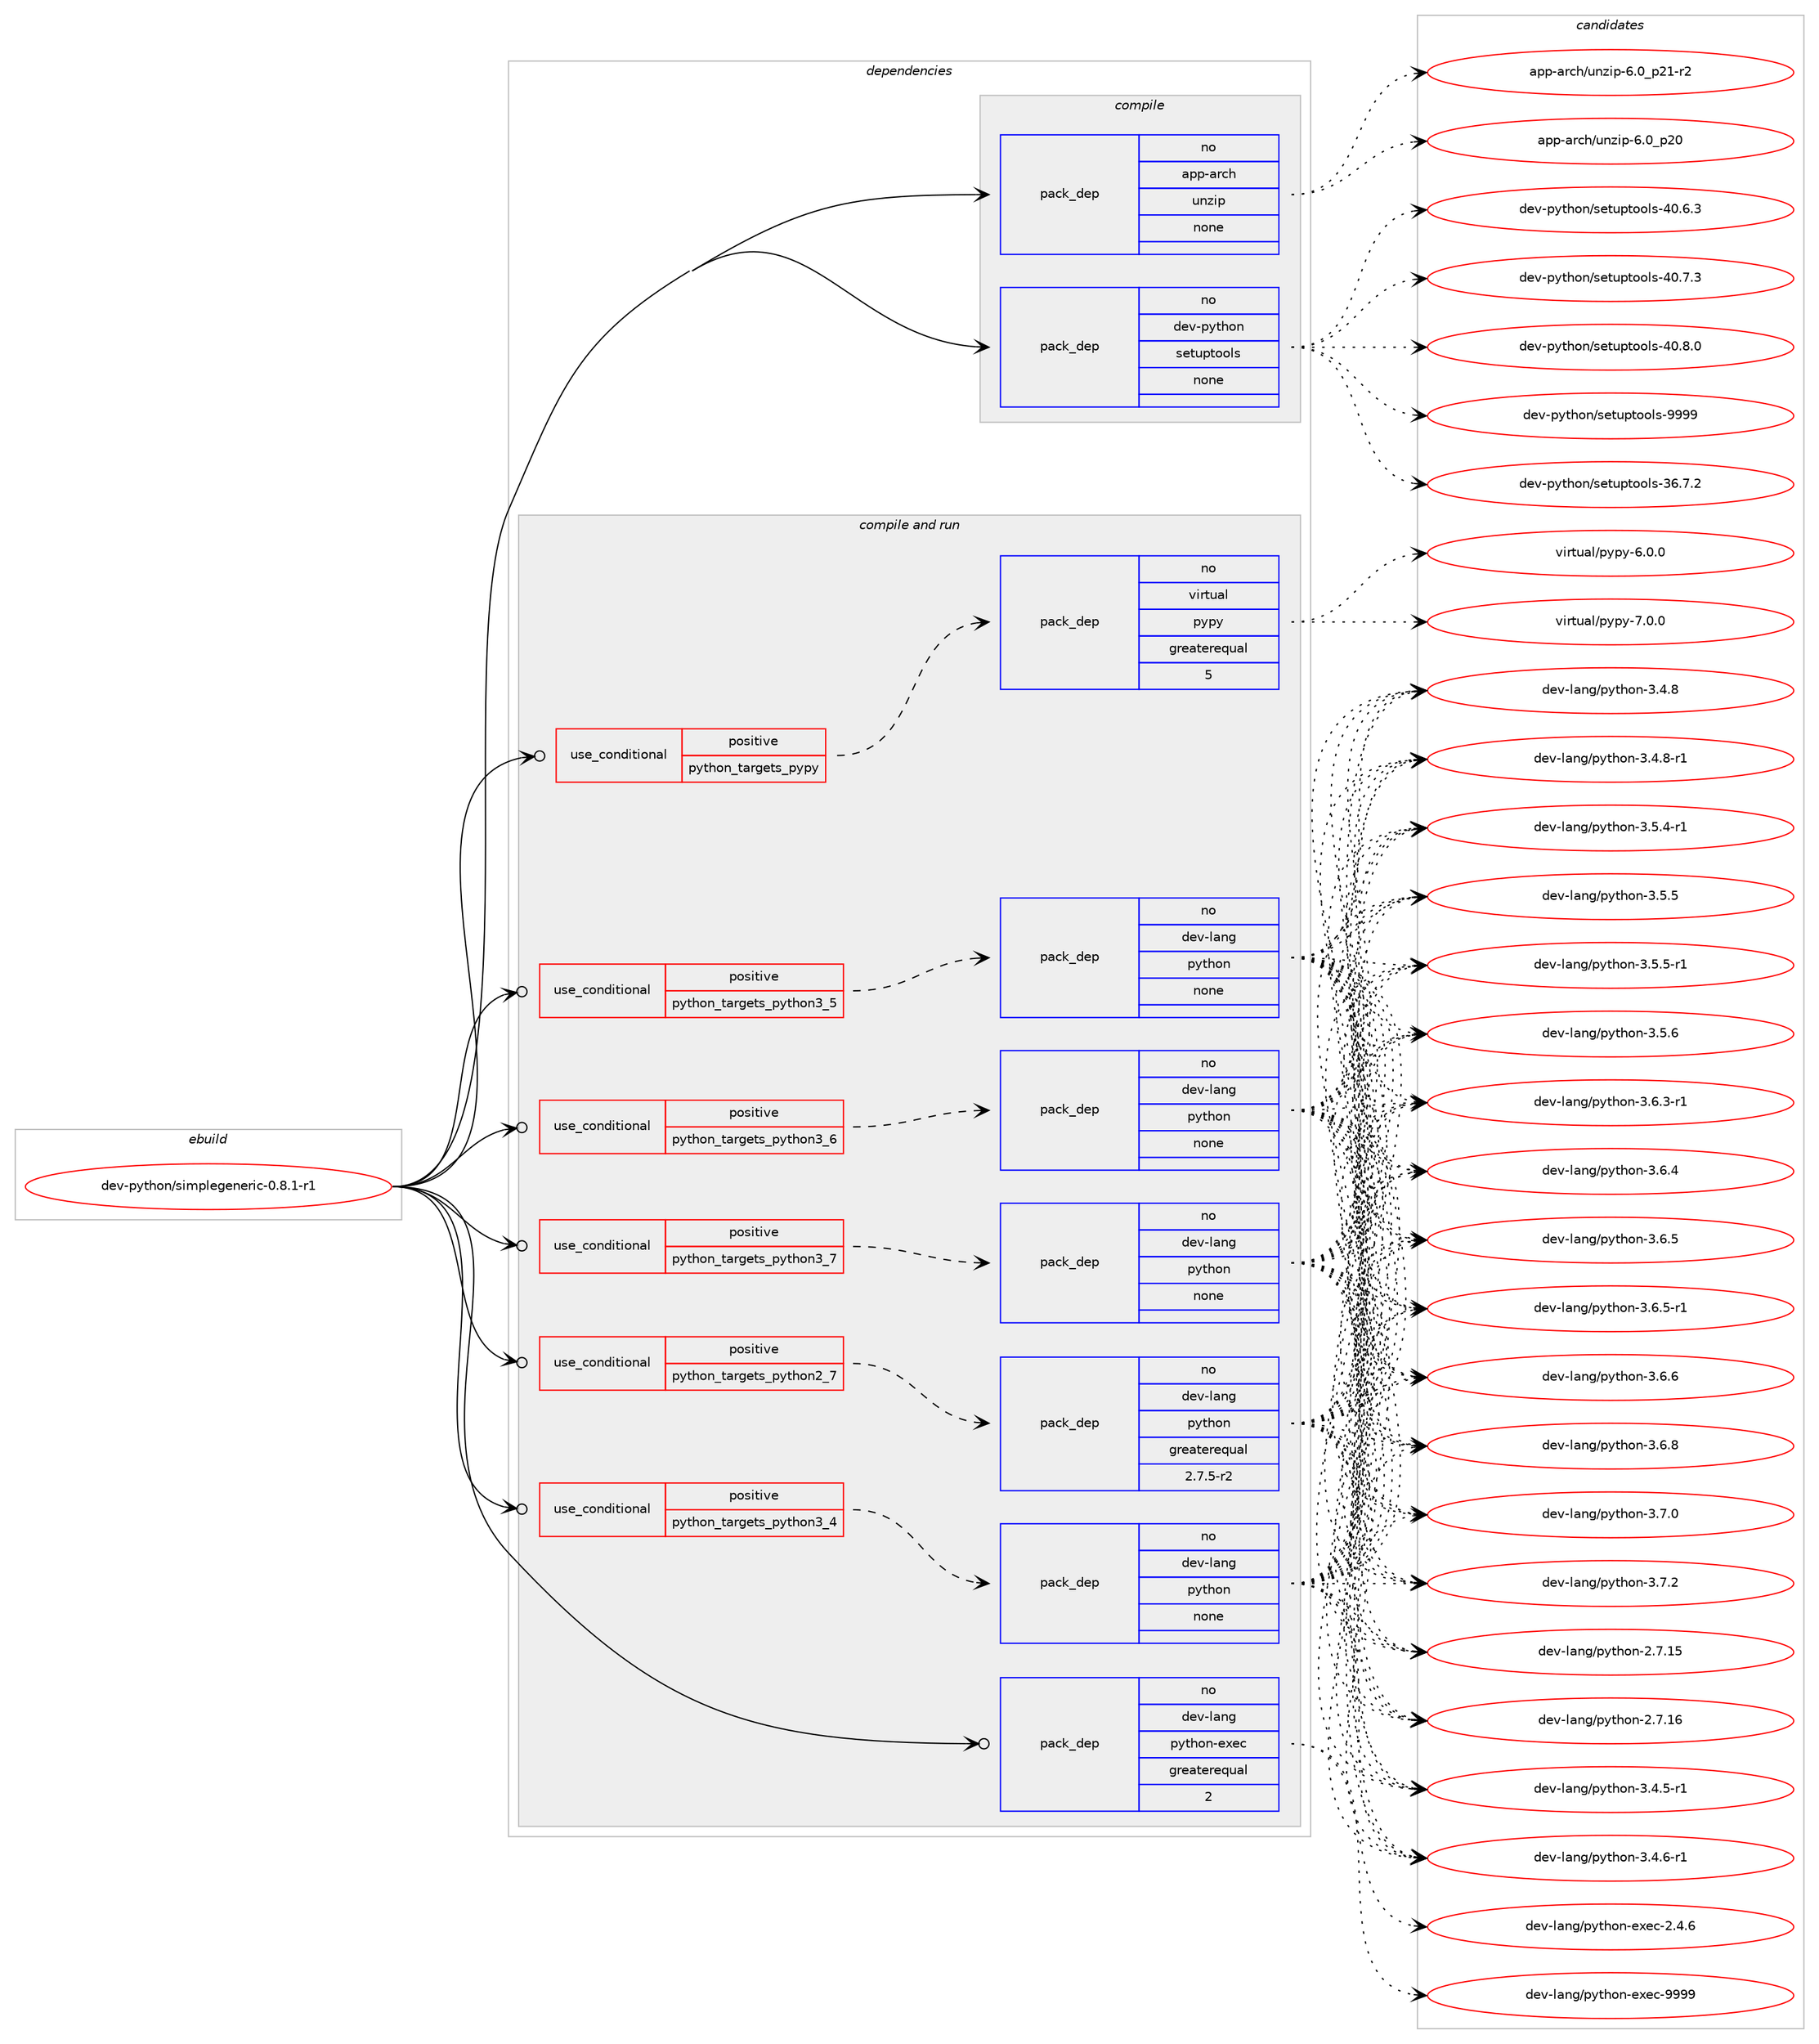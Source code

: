 digraph prolog {

# *************
# Graph options
# *************

newrank=true;
concentrate=true;
compound=true;
graph [rankdir=LR,fontname=Helvetica,fontsize=10,ranksep=1.5];#, ranksep=2.5, nodesep=0.2];
edge  [arrowhead=vee];
node  [fontname=Helvetica,fontsize=10];

# **********
# The ebuild
# **********

subgraph cluster_leftcol {
color=gray;
rank=same;
label=<<i>ebuild</i>>;
id [label="dev-python/simplegeneric-0.8.1-r1", color=red, width=4, href="../dev-python/simplegeneric-0.8.1-r1.svg"];
}

# ****************
# The dependencies
# ****************

subgraph cluster_midcol {
color=gray;
label=<<i>dependencies</i>>;
subgraph cluster_compile {
fillcolor="#eeeeee";
style=filled;
label=<<i>compile</i>>;
subgraph pack1033171 {
dependency1441105 [label=<<TABLE BORDER="0" CELLBORDER="1" CELLSPACING="0" CELLPADDING="4" WIDTH="220"><TR><TD ROWSPAN="6" CELLPADDING="30">pack_dep</TD></TR><TR><TD WIDTH="110">no</TD></TR><TR><TD>app-arch</TD></TR><TR><TD>unzip</TD></TR><TR><TD>none</TD></TR><TR><TD></TD></TR></TABLE>>, shape=none, color=blue];
}
id:e -> dependency1441105:w [weight=20,style="solid",arrowhead="vee"];
subgraph pack1033172 {
dependency1441106 [label=<<TABLE BORDER="0" CELLBORDER="1" CELLSPACING="0" CELLPADDING="4" WIDTH="220"><TR><TD ROWSPAN="6" CELLPADDING="30">pack_dep</TD></TR><TR><TD WIDTH="110">no</TD></TR><TR><TD>dev-python</TD></TR><TR><TD>setuptools</TD></TR><TR><TD>none</TD></TR><TR><TD></TD></TR></TABLE>>, shape=none, color=blue];
}
id:e -> dependency1441106:w [weight=20,style="solid",arrowhead="vee"];
}
subgraph cluster_compileandrun {
fillcolor="#eeeeee";
style=filled;
label=<<i>compile and run</i>>;
subgraph cond384572 {
dependency1441107 [label=<<TABLE BORDER="0" CELLBORDER="1" CELLSPACING="0" CELLPADDING="4"><TR><TD ROWSPAN="3" CELLPADDING="10">use_conditional</TD></TR><TR><TD>positive</TD></TR><TR><TD>python_targets_pypy</TD></TR></TABLE>>, shape=none, color=red];
subgraph pack1033173 {
dependency1441108 [label=<<TABLE BORDER="0" CELLBORDER="1" CELLSPACING="0" CELLPADDING="4" WIDTH="220"><TR><TD ROWSPAN="6" CELLPADDING="30">pack_dep</TD></TR><TR><TD WIDTH="110">no</TD></TR><TR><TD>virtual</TD></TR><TR><TD>pypy</TD></TR><TR><TD>greaterequal</TD></TR><TR><TD>5</TD></TR></TABLE>>, shape=none, color=blue];
}
dependency1441107:e -> dependency1441108:w [weight=20,style="dashed",arrowhead="vee"];
}
id:e -> dependency1441107:w [weight=20,style="solid",arrowhead="odotvee"];
subgraph cond384573 {
dependency1441109 [label=<<TABLE BORDER="0" CELLBORDER="1" CELLSPACING="0" CELLPADDING="4"><TR><TD ROWSPAN="3" CELLPADDING="10">use_conditional</TD></TR><TR><TD>positive</TD></TR><TR><TD>python_targets_python2_7</TD></TR></TABLE>>, shape=none, color=red];
subgraph pack1033174 {
dependency1441110 [label=<<TABLE BORDER="0" CELLBORDER="1" CELLSPACING="0" CELLPADDING="4" WIDTH="220"><TR><TD ROWSPAN="6" CELLPADDING="30">pack_dep</TD></TR><TR><TD WIDTH="110">no</TD></TR><TR><TD>dev-lang</TD></TR><TR><TD>python</TD></TR><TR><TD>greaterequal</TD></TR><TR><TD>2.7.5-r2</TD></TR></TABLE>>, shape=none, color=blue];
}
dependency1441109:e -> dependency1441110:w [weight=20,style="dashed",arrowhead="vee"];
}
id:e -> dependency1441109:w [weight=20,style="solid",arrowhead="odotvee"];
subgraph cond384574 {
dependency1441111 [label=<<TABLE BORDER="0" CELLBORDER="1" CELLSPACING="0" CELLPADDING="4"><TR><TD ROWSPAN="3" CELLPADDING="10">use_conditional</TD></TR><TR><TD>positive</TD></TR><TR><TD>python_targets_python3_4</TD></TR></TABLE>>, shape=none, color=red];
subgraph pack1033175 {
dependency1441112 [label=<<TABLE BORDER="0" CELLBORDER="1" CELLSPACING="0" CELLPADDING="4" WIDTH="220"><TR><TD ROWSPAN="6" CELLPADDING="30">pack_dep</TD></TR><TR><TD WIDTH="110">no</TD></TR><TR><TD>dev-lang</TD></TR><TR><TD>python</TD></TR><TR><TD>none</TD></TR><TR><TD></TD></TR></TABLE>>, shape=none, color=blue];
}
dependency1441111:e -> dependency1441112:w [weight=20,style="dashed",arrowhead="vee"];
}
id:e -> dependency1441111:w [weight=20,style="solid",arrowhead="odotvee"];
subgraph cond384575 {
dependency1441113 [label=<<TABLE BORDER="0" CELLBORDER="1" CELLSPACING="0" CELLPADDING="4"><TR><TD ROWSPAN="3" CELLPADDING="10">use_conditional</TD></TR><TR><TD>positive</TD></TR><TR><TD>python_targets_python3_5</TD></TR></TABLE>>, shape=none, color=red];
subgraph pack1033176 {
dependency1441114 [label=<<TABLE BORDER="0" CELLBORDER="1" CELLSPACING="0" CELLPADDING="4" WIDTH="220"><TR><TD ROWSPAN="6" CELLPADDING="30">pack_dep</TD></TR><TR><TD WIDTH="110">no</TD></TR><TR><TD>dev-lang</TD></TR><TR><TD>python</TD></TR><TR><TD>none</TD></TR><TR><TD></TD></TR></TABLE>>, shape=none, color=blue];
}
dependency1441113:e -> dependency1441114:w [weight=20,style="dashed",arrowhead="vee"];
}
id:e -> dependency1441113:w [weight=20,style="solid",arrowhead="odotvee"];
subgraph cond384576 {
dependency1441115 [label=<<TABLE BORDER="0" CELLBORDER="1" CELLSPACING="0" CELLPADDING="4"><TR><TD ROWSPAN="3" CELLPADDING="10">use_conditional</TD></TR><TR><TD>positive</TD></TR><TR><TD>python_targets_python3_6</TD></TR></TABLE>>, shape=none, color=red];
subgraph pack1033177 {
dependency1441116 [label=<<TABLE BORDER="0" CELLBORDER="1" CELLSPACING="0" CELLPADDING="4" WIDTH="220"><TR><TD ROWSPAN="6" CELLPADDING="30">pack_dep</TD></TR><TR><TD WIDTH="110">no</TD></TR><TR><TD>dev-lang</TD></TR><TR><TD>python</TD></TR><TR><TD>none</TD></TR><TR><TD></TD></TR></TABLE>>, shape=none, color=blue];
}
dependency1441115:e -> dependency1441116:w [weight=20,style="dashed",arrowhead="vee"];
}
id:e -> dependency1441115:w [weight=20,style="solid",arrowhead="odotvee"];
subgraph cond384577 {
dependency1441117 [label=<<TABLE BORDER="0" CELLBORDER="1" CELLSPACING="0" CELLPADDING="4"><TR><TD ROWSPAN="3" CELLPADDING="10">use_conditional</TD></TR><TR><TD>positive</TD></TR><TR><TD>python_targets_python3_7</TD></TR></TABLE>>, shape=none, color=red];
subgraph pack1033178 {
dependency1441118 [label=<<TABLE BORDER="0" CELLBORDER="1" CELLSPACING="0" CELLPADDING="4" WIDTH="220"><TR><TD ROWSPAN="6" CELLPADDING="30">pack_dep</TD></TR><TR><TD WIDTH="110">no</TD></TR><TR><TD>dev-lang</TD></TR><TR><TD>python</TD></TR><TR><TD>none</TD></TR><TR><TD></TD></TR></TABLE>>, shape=none, color=blue];
}
dependency1441117:e -> dependency1441118:w [weight=20,style="dashed",arrowhead="vee"];
}
id:e -> dependency1441117:w [weight=20,style="solid",arrowhead="odotvee"];
subgraph pack1033179 {
dependency1441119 [label=<<TABLE BORDER="0" CELLBORDER="1" CELLSPACING="0" CELLPADDING="4" WIDTH="220"><TR><TD ROWSPAN="6" CELLPADDING="30">pack_dep</TD></TR><TR><TD WIDTH="110">no</TD></TR><TR><TD>dev-lang</TD></TR><TR><TD>python-exec</TD></TR><TR><TD>greaterequal</TD></TR><TR><TD>2</TD></TR></TABLE>>, shape=none, color=blue];
}
id:e -> dependency1441119:w [weight=20,style="solid",arrowhead="odotvee"];
}
subgraph cluster_run {
fillcolor="#eeeeee";
style=filled;
label=<<i>run</i>>;
}
}

# **************
# The candidates
# **************

subgraph cluster_choices {
rank=same;
color=gray;
label=<<i>candidates</i>>;

subgraph choice1033171 {
color=black;
nodesep=1;
choice971121124597114991044711711012210511245544648951125048 [label="app-arch/unzip-6.0_p20", color=red, width=4,href="../app-arch/unzip-6.0_p20.svg"];
choice9711211245971149910447117110122105112455446489511250494511450 [label="app-arch/unzip-6.0_p21-r2", color=red, width=4,href="../app-arch/unzip-6.0_p21-r2.svg"];
dependency1441105:e -> choice971121124597114991044711711012210511245544648951125048:w [style=dotted,weight="100"];
dependency1441105:e -> choice9711211245971149910447117110122105112455446489511250494511450:w [style=dotted,weight="100"];
}
subgraph choice1033172 {
color=black;
nodesep=1;
choice100101118451121211161041111104711510111611711211611111110811545515446554650 [label="dev-python/setuptools-36.7.2", color=red, width=4,href="../dev-python/setuptools-36.7.2.svg"];
choice100101118451121211161041111104711510111611711211611111110811545524846544651 [label="dev-python/setuptools-40.6.3", color=red, width=4,href="../dev-python/setuptools-40.6.3.svg"];
choice100101118451121211161041111104711510111611711211611111110811545524846554651 [label="dev-python/setuptools-40.7.3", color=red, width=4,href="../dev-python/setuptools-40.7.3.svg"];
choice100101118451121211161041111104711510111611711211611111110811545524846564648 [label="dev-python/setuptools-40.8.0", color=red, width=4,href="../dev-python/setuptools-40.8.0.svg"];
choice10010111845112121116104111110471151011161171121161111111081154557575757 [label="dev-python/setuptools-9999", color=red, width=4,href="../dev-python/setuptools-9999.svg"];
dependency1441106:e -> choice100101118451121211161041111104711510111611711211611111110811545515446554650:w [style=dotted,weight="100"];
dependency1441106:e -> choice100101118451121211161041111104711510111611711211611111110811545524846544651:w [style=dotted,weight="100"];
dependency1441106:e -> choice100101118451121211161041111104711510111611711211611111110811545524846554651:w [style=dotted,weight="100"];
dependency1441106:e -> choice100101118451121211161041111104711510111611711211611111110811545524846564648:w [style=dotted,weight="100"];
dependency1441106:e -> choice10010111845112121116104111110471151011161171121161111111081154557575757:w [style=dotted,weight="100"];
}
subgraph choice1033173 {
color=black;
nodesep=1;
choice1181051141161179710847112121112121455446484648 [label="virtual/pypy-6.0.0", color=red, width=4,href="../virtual/pypy-6.0.0.svg"];
choice1181051141161179710847112121112121455546484648 [label="virtual/pypy-7.0.0", color=red, width=4,href="../virtual/pypy-7.0.0.svg"];
dependency1441108:e -> choice1181051141161179710847112121112121455446484648:w [style=dotted,weight="100"];
dependency1441108:e -> choice1181051141161179710847112121112121455546484648:w [style=dotted,weight="100"];
}
subgraph choice1033174 {
color=black;
nodesep=1;
choice10010111845108971101034711212111610411111045504655464953 [label="dev-lang/python-2.7.15", color=red, width=4,href="../dev-lang/python-2.7.15.svg"];
choice10010111845108971101034711212111610411111045504655464954 [label="dev-lang/python-2.7.16", color=red, width=4,href="../dev-lang/python-2.7.16.svg"];
choice1001011184510897110103471121211161041111104551465246534511449 [label="dev-lang/python-3.4.5-r1", color=red, width=4,href="../dev-lang/python-3.4.5-r1.svg"];
choice1001011184510897110103471121211161041111104551465246544511449 [label="dev-lang/python-3.4.6-r1", color=red, width=4,href="../dev-lang/python-3.4.6-r1.svg"];
choice100101118451089711010347112121116104111110455146524656 [label="dev-lang/python-3.4.8", color=red, width=4,href="../dev-lang/python-3.4.8.svg"];
choice1001011184510897110103471121211161041111104551465246564511449 [label="dev-lang/python-3.4.8-r1", color=red, width=4,href="../dev-lang/python-3.4.8-r1.svg"];
choice1001011184510897110103471121211161041111104551465346524511449 [label="dev-lang/python-3.5.4-r1", color=red, width=4,href="../dev-lang/python-3.5.4-r1.svg"];
choice100101118451089711010347112121116104111110455146534653 [label="dev-lang/python-3.5.5", color=red, width=4,href="../dev-lang/python-3.5.5.svg"];
choice1001011184510897110103471121211161041111104551465346534511449 [label="dev-lang/python-3.5.5-r1", color=red, width=4,href="../dev-lang/python-3.5.5-r1.svg"];
choice100101118451089711010347112121116104111110455146534654 [label="dev-lang/python-3.5.6", color=red, width=4,href="../dev-lang/python-3.5.6.svg"];
choice1001011184510897110103471121211161041111104551465446514511449 [label="dev-lang/python-3.6.3-r1", color=red, width=4,href="../dev-lang/python-3.6.3-r1.svg"];
choice100101118451089711010347112121116104111110455146544652 [label="dev-lang/python-3.6.4", color=red, width=4,href="../dev-lang/python-3.6.4.svg"];
choice100101118451089711010347112121116104111110455146544653 [label="dev-lang/python-3.6.5", color=red, width=4,href="../dev-lang/python-3.6.5.svg"];
choice1001011184510897110103471121211161041111104551465446534511449 [label="dev-lang/python-3.6.5-r1", color=red, width=4,href="../dev-lang/python-3.6.5-r1.svg"];
choice100101118451089711010347112121116104111110455146544654 [label="dev-lang/python-3.6.6", color=red, width=4,href="../dev-lang/python-3.6.6.svg"];
choice100101118451089711010347112121116104111110455146544656 [label="dev-lang/python-3.6.8", color=red, width=4,href="../dev-lang/python-3.6.8.svg"];
choice100101118451089711010347112121116104111110455146554648 [label="dev-lang/python-3.7.0", color=red, width=4,href="../dev-lang/python-3.7.0.svg"];
choice100101118451089711010347112121116104111110455146554650 [label="dev-lang/python-3.7.2", color=red, width=4,href="../dev-lang/python-3.7.2.svg"];
dependency1441110:e -> choice10010111845108971101034711212111610411111045504655464953:w [style=dotted,weight="100"];
dependency1441110:e -> choice10010111845108971101034711212111610411111045504655464954:w [style=dotted,weight="100"];
dependency1441110:e -> choice1001011184510897110103471121211161041111104551465246534511449:w [style=dotted,weight="100"];
dependency1441110:e -> choice1001011184510897110103471121211161041111104551465246544511449:w [style=dotted,weight="100"];
dependency1441110:e -> choice100101118451089711010347112121116104111110455146524656:w [style=dotted,weight="100"];
dependency1441110:e -> choice1001011184510897110103471121211161041111104551465246564511449:w [style=dotted,weight="100"];
dependency1441110:e -> choice1001011184510897110103471121211161041111104551465346524511449:w [style=dotted,weight="100"];
dependency1441110:e -> choice100101118451089711010347112121116104111110455146534653:w [style=dotted,weight="100"];
dependency1441110:e -> choice1001011184510897110103471121211161041111104551465346534511449:w [style=dotted,weight="100"];
dependency1441110:e -> choice100101118451089711010347112121116104111110455146534654:w [style=dotted,weight="100"];
dependency1441110:e -> choice1001011184510897110103471121211161041111104551465446514511449:w [style=dotted,weight="100"];
dependency1441110:e -> choice100101118451089711010347112121116104111110455146544652:w [style=dotted,weight="100"];
dependency1441110:e -> choice100101118451089711010347112121116104111110455146544653:w [style=dotted,weight="100"];
dependency1441110:e -> choice1001011184510897110103471121211161041111104551465446534511449:w [style=dotted,weight="100"];
dependency1441110:e -> choice100101118451089711010347112121116104111110455146544654:w [style=dotted,weight="100"];
dependency1441110:e -> choice100101118451089711010347112121116104111110455146544656:w [style=dotted,weight="100"];
dependency1441110:e -> choice100101118451089711010347112121116104111110455146554648:w [style=dotted,weight="100"];
dependency1441110:e -> choice100101118451089711010347112121116104111110455146554650:w [style=dotted,weight="100"];
}
subgraph choice1033175 {
color=black;
nodesep=1;
choice10010111845108971101034711212111610411111045504655464953 [label="dev-lang/python-2.7.15", color=red, width=4,href="../dev-lang/python-2.7.15.svg"];
choice10010111845108971101034711212111610411111045504655464954 [label="dev-lang/python-2.7.16", color=red, width=4,href="../dev-lang/python-2.7.16.svg"];
choice1001011184510897110103471121211161041111104551465246534511449 [label="dev-lang/python-3.4.5-r1", color=red, width=4,href="../dev-lang/python-3.4.5-r1.svg"];
choice1001011184510897110103471121211161041111104551465246544511449 [label="dev-lang/python-3.4.6-r1", color=red, width=4,href="../dev-lang/python-3.4.6-r1.svg"];
choice100101118451089711010347112121116104111110455146524656 [label="dev-lang/python-3.4.8", color=red, width=4,href="../dev-lang/python-3.4.8.svg"];
choice1001011184510897110103471121211161041111104551465246564511449 [label="dev-lang/python-3.4.8-r1", color=red, width=4,href="../dev-lang/python-3.4.8-r1.svg"];
choice1001011184510897110103471121211161041111104551465346524511449 [label="dev-lang/python-3.5.4-r1", color=red, width=4,href="../dev-lang/python-3.5.4-r1.svg"];
choice100101118451089711010347112121116104111110455146534653 [label="dev-lang/python-3.5.5", color=red, width=4,href="../dev-lang/python-3.5.5.svg"];
choice1001011184510897110103471121211161041111104551465346534511449 [label="dev-lang/python-3.5.5-r1", color=red, width=4,href="../dev-lang/python-3.5.5-r1.svg"];
choice100101118451089711010347112121116104111110455146534654 [label="dev-lang/python-3.5.6", color=red, width=4,href="../dev-lang/python-3.5.6.svg"];
choice1001011184510897110103471121211161041111104551465446514511449 [label="dev-lang/python-3.6.3-r1", color=red, width=4,href="../dev-lang/python-3.6.3-r1.svg"];
choice100101118451089711010347112121116104111110455146544652 [label="dev-lang/python-3.6.4", color=red, width=4,href="../dev-lang/python-3.6.4.svg"];
choice100101118451089711010347112121116104111110455146544653 [label="dev-lang/python-3.6.5", color=red, width=4,href="../dev-lang/python-3.6.5.svg"];
choice1001011184510897110103471121211161041111104551465446534511449 [label="dev-lang/python-3.6.5-r1", color=red, width=4,href="../dev-lang/python-3.6.5-r1.svg"];
choice100101118451089711010347112121116104111110455146544654 [label="dev-lang/python-3.6.6", color=red, width=4,href="../dev-lang/python-3.6.6.svg"];
choice100101118451089711010347112121116104111110455146544656 [label="dev-lang/python-3.6.8", color=red, width=4,href="../dev-lang/python-3.6.8.svg"];
choice100101118451089711010347112121116104111110455146554648 [label="dev-lang/python-3.7.0", color=red, width=4,href="../dev-lang/python-3.7.0.svg"];
choice100101118451089711010347112121116104111110455146554650 [label="dev-lang/python-3.7.2", color=red, width=4,href="../dev-lang/python-3.7.2.svg"];
dependency1441112:e -> choice10010111845108971101034711212111610411111045504655464953:w [style=dotted,weight="100"];
dependency1441112:e -> choice10010111845108971101034711212111610411111045504655464954:w [style=dotted,weight="100"];
dependency1441112:e -> choice1001011184510897110103471121211161041111104551465246534511449:w [style=dotted,weight="100"];
dependency1441112:e -> choice1001011184510897110103471121211161041111104551465246544511449:w [style=dotted,weight="100"];
dependency1441112:e -> choice100101118451089711010347112121116104111110455146524656:w [style=dotted,weight="100"];
dependency1441112:e -> choice1001011184510897110103471121211161041111104551465246564511449:w [style=dotted,weight="100"];
dependency1441112:e -> choice1001011184510897110103471121211161041111104551465346524511449:w [style=dotted,weight="100"];
dependency1441112:e -> choice100101118451089711010347112121116104111110455146534653:w [style=dotted,weight="100"];
dependency1441112:e -> choice1001011184510897110103471121211161041111104551465346534511449:w [style=dotted,weight="100"];
dependency1441112:e -> choice100101118451089711010347112121116104111110455146534654:w [style=dotted,weight="100"];
dependency1441112:e -> choice1001011184510897110103471121211161041111104551465446514511449:w [style=dotted,weight="100"];
dependency1441112:e -> choice100101118451089711010347112121116104111110455146544652:w [style=dotted,weight="100"];
dependency1441112:e -> choice100101118451089711010347112121116104111110455146544653:w [style=dotted,weight="100"];
dependency1441112:e -> choice1001011184510897110103471121211161041111104551465446534511449:w [style=dotted,weight="100"];
dependency1441112:e -> choice100101118451089711010347112121116104111110455146544654:w [style=dotted,weight="100"];
dependency1441112:e -> choice100101118451089711010347112121116104111110455146544656:w [style=dotted,weight="100"];
dependency1441112:e -> choice100101118451089711010347112121116104111110455146554648:w [style=dotted,weight="100"];
dependency1441112:e -> choice100101118451089711010347112121116104111110455146554650:w [style=dotted,weight="100"];
}
subgraph choice1033176 {
color=black;
nodesep=1;
choice10010111845108971101034711212111610411111045504655464953 [label="dev-lang/python-2.7.15", color=red, width=4,href="../dev-lang/python-2.7.15.svg"];
choice10010111845108971101034711212111610411111045504655464954 [label="dev-lang/python-2.7.16", color=red, width=4,href="../dev-lang/python-2.7.16.svg"];
choice1001011184510897110103471121211161041111104551465246534511449 [label="dev-lang/python-3.4.5-r1", color=red, width=4,href="../dev-lang/python-3.4.5-r1.svg"];
choice1001011184510897110103471121211161041111104551465246544511449 [label="dev-lang/python-3.4.6-r1", color=red, width=4,href="../dev-lang/python-3.4.6-r1.svg"];
choice100101118451089711010347112121116104111110455146524656 [label="dev-lang/python-3.4.8", color=red, width=4,href="../dev-lang/python-3.4.8.svg"];
choice1001011184510897110103471121211161041111104551465246564511449 [label="dev-lang/python-3.4.8-r1", color=red, width=4,href="../dev-lang/python-3.4.8-r1.svg"];
choice1001011184510897110103471121211161041111104551465346524511449 [label="dev-lang/python-3.5.4-r1", color=red, width=4,href="../dev-lang/python-3.5.4-r1.svg"];
choice100101118451089711010347112121116104111110455146534653 [label="dev-lang/python-3.5.5", color=red, width=4,href="../dev-lang/python-3.5.5.svg"];
choice1001011184510897110103471121211161041111104551465346534511449 [label="dev-lang/python-3.5.5-r1", color=red, width=4,href="../dev-lang/python-3.5.5-r1.svg"];
choice100101118451089711010347112121116104111110455146534654 [label="dev-lang/python-3.5.6", color=red, width=4,href="../dev-lang/python-3.5.6.svg"];
choice1001011184510897110103471121211161041111104551465446514511449 [label="dev-lang/python-3.6.3-r1", color=red, width=4,href="../dev-lang/python-3.6.3-r1.svg"];
choice100101118451089711010347112121116104111110455146544652 [label="dev-lang/python-3.6.4", color=red, width=4,href="../dev-lang/python-3.6.4.svg"];
choice100101118451089711010347112121116104111110455146544653 [label="dev-lang/python-3.6.5", color=red, width=4,href="../dev-lang/python-3.6.5.svg"];
choice1001011184510897110103471121211161041111104551465446534511449 [label="dev-lang/python-3.6.5-r1", color=red, width=4,href="../dev-lang/python-3.6.5-r1.svg"];
choice100101118451089711010347112121116104111110455146544654 [label="dev-lang/python-3.6.6", color=red, width=4,href="../dev-lang/python-3.6.6.svg"];
choice100101118451089711010347112121116104111110455146544656 [label="dev-lang/python-3.6.8", color=red, width=4,href="../dev-lang/python-3.6.8.svg"];
choice100101118451089711010347112121116104111110455146554648 [label="dev-lang/python-3.7.0", color=red, width=4,href="../dev-lang/python-3.7.0.svg"];
choice100101118451089711010347112121116104111110455146554650 [label="dev-lang/python-3.7.2", color=red, width=4,href="../dev-lang/python-3.7.2.svg"];
dependency1441114:e -> choice10010111845108971101034711212111610411111045504655464953:w [style=dotted,weight="100"];
dependency1441114:e -> choice10010111845108971101034711212111610411111045504655464954:w [style=dotted,weight="100"];
dependency1441114:e -> choice1001011184510897110103471121211161041111104551465246534511449:w [style=dotted,weight="100"];
dependency1441114:e -> choice1001011184510897110103471121211161041111104551465246544511449:w [style=dotted,weight="100"];
dependency1441114:e -> choice100101118451089711010347112121116104111110455146524656:w [style=dotted,weight="100"];
dependency1441114:e -> choice1001011184510897110103471121211161041111104551465246564511449:w [style=dotted,weight="100"];
dependency1441114:e -> choice1001011184510897110103471121211161041111104551465346524511449:w [style=dotted,weight="100"];
dependency1441114:e -> choice100101118451089711010347112121116104111110455146534653:w [style=dotted,weight="100"];
dependency1441114:e -> choice1001011184510897110103471121211161041111104551465346534511449:w [style=dotted,weight="100"];
dependency1441114:e -> choice100101118451089711010347112121116104111110455146534654:w [style=dotted,weight="100"];
dependency1441114:e -> choice1001011184510897110103471121211161041111104551465446514511449:w [style=dotted,weight="100"];
dependency1441114:e -> choice100101118451089711010347112121116104111110455146544652:w [style=dotted,weight="100"];
dependency1441114:e -> choice100101118451089711010347112121116104111110455146544653:w [style=dotted,weight="100"];
dependency1441114:e -> choice1001011184510897110103471121211161041111104551465446534511449:w [style=dotted,weight="100"];
dependency1441114:e -> choice100101118451089711010347112121116104111110455146544654:w [style=dotted,weight="100"];
dependency1441114:e -> choice100101118451089711010347112121116104111110455146544656:w [style=dotted,weight="100"];
dependency1441114:e -> choice100101118451089711010347112121116104111110455146554648:w [style=dotted,weight="100"];
dependency1441114:e -> choice100101118451089711010347112121116104111110455146554650:w [style=dotted,weight="100"];
}
subgraph choice1033177 {
color=black;
nodesep=1;
choice10010111845108971101034711212111610411111045504655464953 [label="dev-lang/python-2.7.15", color=red, width=4,href="../dev-lang/python-2.7.15.svg"];
choice10010111845108971101034711212111610411111045504655464954 [label="dev-lang/python-2.7.16", color=red, width=4,href="../dev-lang/python-2.7.16.svg"];
choice1001011184510897110103471121211161041111104551465246534511449 [label="dev-lang/python-3.4.5-r1", color=red, width=4,href="../dev-lang/python-3.4.5-r1.svg"];
choice1001011184510897110103471121211161041111104551465246544511449 [label="dev-lang/python-3.4.6-r1", color=red, width=4,href="../dev-lang/python-3.4.6-r1.svg"];
choice100101118451089711010347112121116104111110455146524656 [label="dev-lang/python-3.4.8", color=red, width=4,href="../dev-lang/python-3.4.8.svg"];
choice1001011184510897110103471121211161041111104551465246564511449 [label="dev-lang/python-3.4.8-r1", color=red, width=4,href="../dev-lang/python-3.4.8-r1.svg"];
choice1001011184510897110103471121211161041111104551465346524511449 [label="dev-lang/python-3.5.4-r1", color=red, width=4,href="../dev-lang/python-3.5.4-r1.svg"];
choice100101118451089711010347112121116104111110455146534653 [label="dev-lang/python-3.5.5", color=red, width=4,href="../dev-lang/python-3.5.5.svg"];
choice1001011184510897110103471121211161041111104551465346534511449 [label="dev-lang/python-3.5.5-r1", color=red, width=4,href="../dev-lang/python-3.5.5-r1.svg"];
choice100101118451089711010347112121116104111110455146534654 [label="dev-lang/python-3.5.6", color=red, width=4,href="../dev-lang/python-3.5.6.svg"];
choice1001011184510897110103471121211161041111104551465446514511449 [label="dev-lang/python-3.6.3-r1", color=red, width=4,href="../dev-lang/python-3.6.3-r1.svg"];
choice100101118451089711010347112121116104111110455146544652 [label="dev-lang/python-3.6.4", color=red, width=4,href="../dev-lang/python-3.6.4.svg"];
choice100101118451089711010347112121116104111110455146544653 [label="dev-lang/python-3.6.5", color=red, width=4,href="../dev-lang/python-3.6.5.svg"];
choice1001011184510897110103471121211161041111104551465446534511449 [label="dev-lang/python-3.6.5-r1", color=red, width=4,href="../dev-lang/python-3.6.5-r1.svg"];
choice100101118451089711010347112121116104111110455146544654 [label="dev-lang/python-3.6.6", color=red, width=4,href="../dev-lang/python-3.6.6.svg"];
choice100101118451089711010347112121116104111110455146544656 [label="dev-lang/python-3.6.8", color=red, width=4,href="../dev-lang/python-3.6.8.svg"];
choice100101118451089711010347112121116104111110455146554648 [label="dev-lang/python-3.7.0", color=red, width=4,href="../dev-lang/python-3.7.0.svg"];
choice100101118451089711010347112121116104111110455146554650 [label="dev-lang/python-3.7.2", color=red, width=4,href="../dev-lang/python-3.7.2.svg"];
dependency1441116:e -> choice10010111845108971101034711212111610411111045504655464953:w [style=dotted,weight="100"];
dependency1441116:e -> choice10010111845108971101034711212111610411111045504655464954:w [style=dotted,weight="100"];
dependency1441116:e -> choice1001011184510897110103471121211161041111104551465246534511449:w [style=dotted,weight="100"];
dependency1441116:e -> choice1001011184510897110103471121211161041111104551465246544511449:w [style=dotted,weight="100"];
dependency1441116:e -> choice100101118451089711010347112121116104111110455146524656:w [style=dotted,weight="100"];
dependency1441116:e -> choice1001011184510897110103471121211161041111104551465246564511449:w [style=dotted,weight="100"];
dependency1441116:e -> choice1001011184510897110103471121211161041111104551465346524511449:w [style=dotted,weight="100"];
dependency1441116:e -> choice100101118451089711010347112121116104111110455146534653:w [style=dotted,weight="100"];
dependency1441116:e -> choice1001011184510897110103471121211161041111104551465346534511449:w [style=dotted,weight="100"];
dependency1441116:e -> choice100101118451089711010347112121116104111110455146534654:w [style=dotted,weight="100"];
dependency1441116:e -> choice1001011184510897110103471121211161041111104551465446514511449:w [style=dotted,weight="100"];
dependency1441116:e -> choice100101118451089711010347112121116104111110455146544652:w [style=dotted,weight="100"];
dependency1441116:e -> choice100101118451089711010347112121116104111110455146544653:w [style=dotted,weight="100"];
dependency1441116:e -> choice1001011184510897110103471121211161041111104551465446534511449:w [style=dotted,weight="100"];
dependency1441116:e -> choice100101118451089711010347112121116104111110455146544654:w [style=dotted,weight="100"];
dependency1441116:e -> choice100101118451089711010347112121116104111110455146544656:w [style=dotted,weight="100"];
dependency1441116:e -> choice100101118451089711010347112121116104111110455146554648:w [style=dotted,weight="100"];
dependency1441116:e -> choice100101118451089711010347112121116104111110455146554650:w [style=dotted,weight="100"];
}
subgraph choice1033178 {
color=black;
nodesep=1;
choice10010111845108971101034711212111610411111045504655464953 [label="dev-lang/python-2.7.15", color=red, width=4,href="../dev-lang/python-2.7.15.svg"];
choice10010111845108971101034711212111610411111045504655464954 [label="dev-lang/python-2.7.16", color=red, width=4,href="../dev-lang/python-2.7.16.svg"];
choice1001011184510897110103471121211161041111104551465246534511449 [label="dev-lang/python-3.4.5-r1", color=red, width=4,href="../dev-lang/python-3.4.5-r1.svg"];
choice1001011184510897110103471121211161041111104551465246544511449 [label="dev-lang/python-3.4.6-r1", color=red, width=4,href="../dev-lang/python-3.4.6-r1.svg"];
choice100101118451089711010347112121116104111110455146524656 [label="dev-lang/python-3.4.8", color=red, width=4,href="../dev-lang/python-3.4.8.svg"];
choice1001011184510897110103471121211161041111104551465246564511449 [label="dev-lang/python-3.4.8-r1", color=red, width=4,href="../dev-lang/python-3.4.8-r1.svg"];
choice1001011184510897110103471121211161041111104551465346524511449 [label="dev-lang/python-3.5.4-r1", color=red, width=4,href="../dev-lang/python-3.5.4-r1.svg"];
choice100101118451089711010347112121116104111110455146534653 [label="dev-lang/python-3.5.5", color=red, width=4,href="../dev-lang/python-3.5.5.svg"];
choice1001011184510897110103471121211161041111104551465346534511449 [label="dev-lang/python-3.5.5-r1", color=red, width=4,href="../dev-lang/python-3.5.5-r1.svg"];
choice100101118451089711010347112121116104111110455146534654 [label="dev-lang/python-3.5.6", color=red, width=4,href="../dev-lang/python-3.5.6.svg"];
choice1001011184510897110103471121211161041111104551465446514511449 [label="dev-lang/python-3.6.3-r1", color=red, width=4,href="../dev-lang/python-3.6.3-r1.svg"];
choice100101118451089711010347112121116104111110455146544652 [label="dev-lang/python-3.6.4", color=red, width=4,href="../dev-lang/python-3.6.4.svg"];
choice100101118451089711010347112121116104111110455146544653 [label="dev-lang/python-3.6.5", color=red, width=4,href="../dev-lang/python-3.6.5.svg"];
choice1001011184510897110103471121211161041111104551465446534511449 [label="dev-lang/python-3.6.5-r1", color=red, width=4,href="../dev-lang/python-3.6.5-r1.svg"];
choice100101118451089711010347112121116104111110455146544654 [label="dev-lang/python-3.6.6", color=red, width=4,href="../dev-lang/python-3.6.6.svg"];
choice100101118451089711010347112121116104111110455146544656 [label="dev-lang/python-3.6.8", color=red, width=4,href="../dev-lang/python-3.6.8.svg"];
choice100101118451089711010347112121116104111110455146554648 [label="dev-lang/python-3.7.0", color=red, width=4,href="../dev-lang/python-3.7.0.svg"];
choice100101118451089711010347112121116104111110455146554650 [label="dev-lang/python-3.7.2", color=red, width=4,href="../dev-lang/python-3.7.2.svg"];
dependency1441118:e -> choice10010111845108971101034711212111610411111045504655464953:w [style=dotted,weight="100"];
dependency1441118:e -> choice10010111845108971101034711212111610411111045504655464954:w [style=dotted,weight="100"];
dependency1441118:e -> choice1001011184510897110103471121211161041111104551465246534511449:w [style=dotted,weight="100"];
dependency1441118:e -> choice1001011184510897110103471121211161041111104551465246544511449:w [style=dotted,weight="100"];
dependency1441118:e -> choice100101118451089711010347112121116104111110455146524656:w [style=dotted,weight="100"];
dependency1441118:e -> choice1001011184510897110103471121211161041111104551465246564511449:w [style=dotted,weight="100"];
dependency1441118:e -> choice1001011184510897110103471121211161041111104551465346524511449:w [style=dotted,weight="100"];
dependency1441118:e -> choice100101118451089711010347112121116104111110455146534653:w [style=dotted,weight="100"];
dependency1441118:e -> choice1001011184510897110103471121211161041111104551465346534511449:w [style=dotted,weight="100"];
dependency1441118:e -> choice100101118451089711010347112121116104111110455146534654:w [style=dotted,weight="100"];
dependency1441118:e -> choice1001011184510897110103471121211161041111104551465446514511449:w [style=dotted,weight="100"];
dependency1441118:e -> choice100101118451089711010347112121116104111110455146544652:w [style=dotted,weight="100"];
dependency1441118:e -> choice100101118451089711010347112121116104111110455146544653:w [style=dotted,weight="100"];
dependency1441118:e -> choice1001011184510897110103471121211161041111104551465446534511449:w [style=dotted,weight="100"];
dependency1441118:e -> choice100101118451089711010347112121116104111110455146544654:w [style=dotted,weight="100"];
dependency1441118:e -> choice100101118451089711010347112121116104111110455146544656:w [style=dotted,weight="100"];
dependency1441118:e -> choice100101118451089711010347112121116104111110455146554648:w [style=dotted,weight="100"];
dependency1441118:e -> choice100101118451089711010347112121116104111110455146554650:w [style=dotted,weight="100"];
}
subgraph choice1033179 {
color=black;
nodesep=1;
choice1001011184510897110103471121211161041111104510112010199455046524654 [label="dev-lang/python-exec-2.4.6", color=red, width=4,href="../dev-lang/python-exec-2.4.6.svg"];
choice10010111845108971101034711212111610411111045101120101994557575757 [label="dev-lang/python-exec-9999", color=red, width=4,href="../dev-lang/python-exec-9999.svg"];
dependency1441119:e -> choice1001011184510897110103471121211161041111104510112010199455046524654:w [style=dotted,weight="100"];
dependency1441119:e -> choice10010111845108971101034711212111610411111045101120101994557575757:w [style=dotted,weight="100"];
}
}

}
